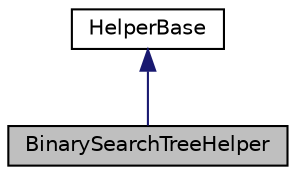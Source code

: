 digraph "BinarySearchTreeHelper"
{
 // LATEX_PDF_SIZE
  edge [fontname="Helvetica",fontsize="10",labelfontname="Helvetica",labelfontsize="10"];
  node [fontname="Helvetica",fontsize="10",shape=record];
  Node1 [label="BinarySearchTreeHelper",height=0.2,width=0.4,color="black", fillcolor="grey75", style="filled", fontcolor="black",tooltip="Use to work with BinarySearchTree."];
  Node2 -> Node1 [dir="back",color="midnightblue",fontsize="10",style="solid"];
  Node2 [label="HelperBase",height=0.2,width=0.4,color="black", fillcolor="white", style="filled",URL="$class_helper_base.html",tooltip="Use as precompiled header."];
}

